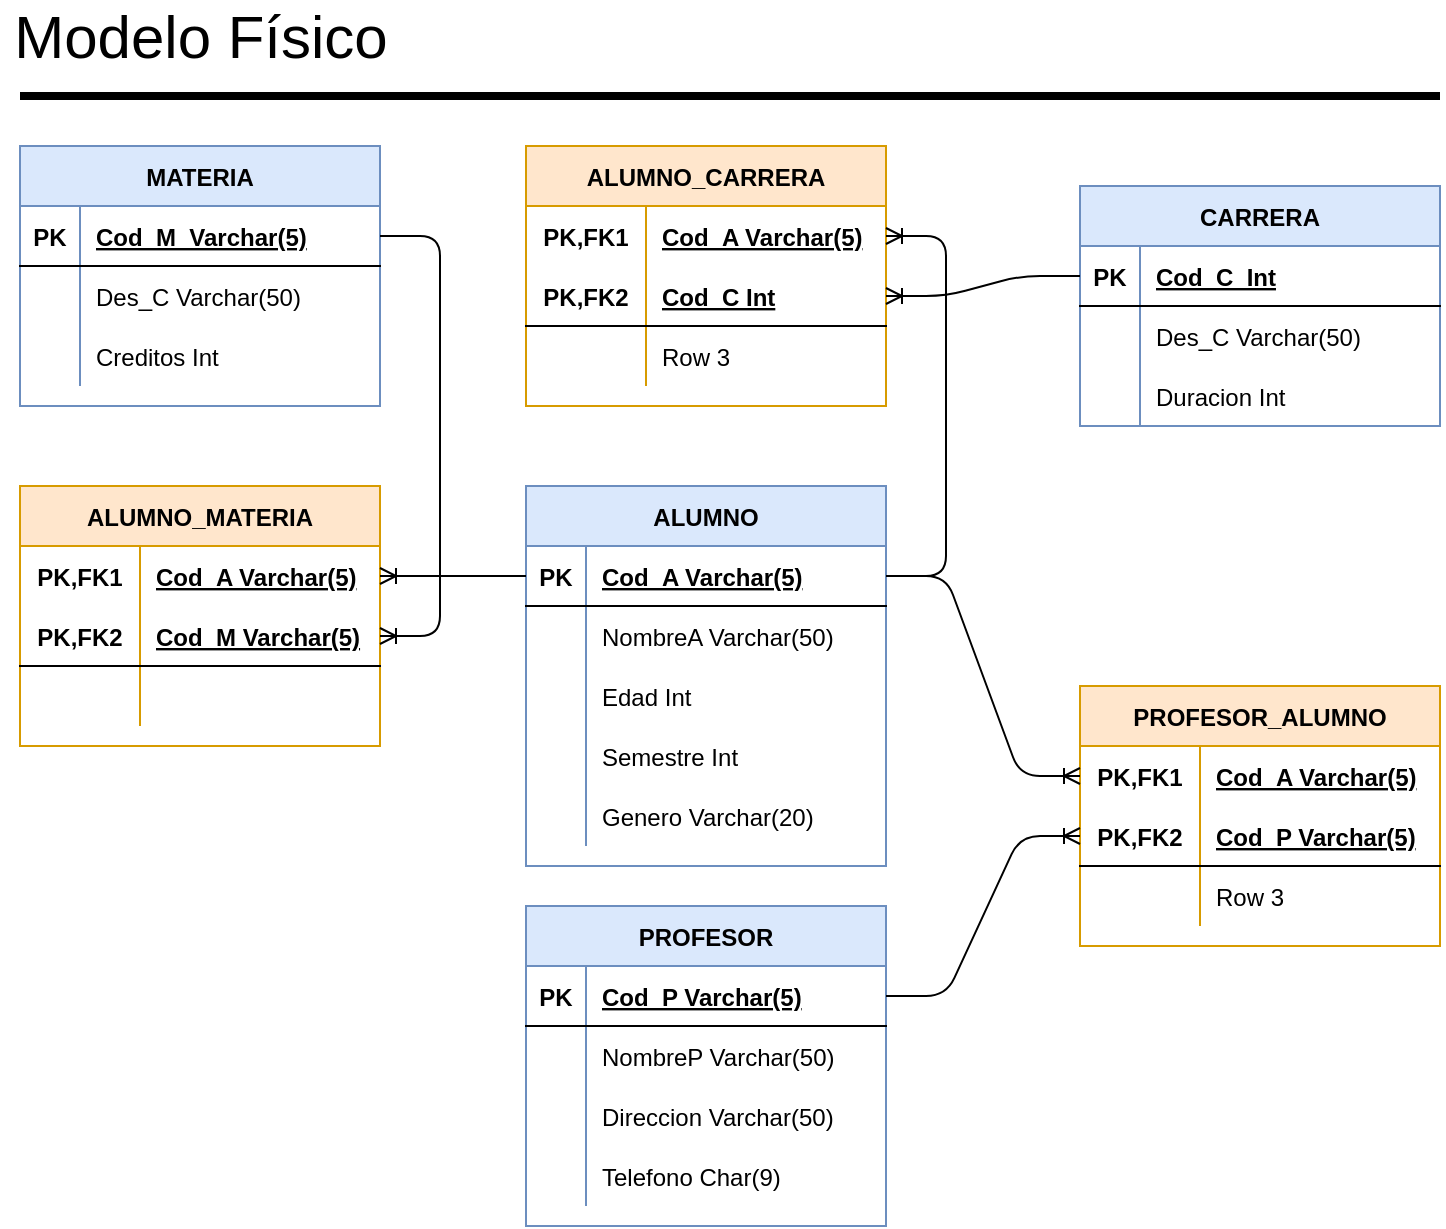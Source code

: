 <mxfile version="14.8.2" type="device"><diagram id="rN7gj7DNvEQvCT6dT8Ny" name="Page-1"><mxGraphModel dx="1296" dy="655" grid="1" gridSize="10" guides="1" tooltips="1" connect="1" arrows="1" fold="1" page="1" pageScale="1" pageWidth="827" pageHeight="1169" math="0" shadow="0"><root><mxCell id="0"/><mxCell id="1" parent="0"/><mxCell id="UxvKPdKaY-zQoh7P9vLV-1" value="&lt;font style=&quot;font-size: 30px&quot;&gt;Modelo Físico&lt;/font&gt;" style="text;html=1;align=center;verticalAlign=middle;resizable=0;points=[];autosize=1;strokeColor=none;" vertex="1" parent="1"><mxGeometry x="60" y="30" width="200" height="30" as="geometry"/></mxCell><mxCell id="UxvKPdKaY-zQoh7P9vLV-2" value="" style="line;strokeWidth=4;html=1;perimeter=backbonePerimeter;points=[];outlineConnect=0;" vertex="1" parent="1"><mxGeometry x="70" y="70" width="710" height="10" as="geometry"/></mxCell><mxCell id="UxvKPdKaY-zQoh7P9vLV-3" value="MATERIA" style="shape=table;startSize=30;container=1;collapsible=1;childLayout=tableLayout;fixedRows=1;rowLines=0;fontStyle=1;align=center;resizeLast=1;fillColor=#dae8fc;strokeColor=#6c8ebf;" vertex="1" parent="1"><mxGeometry x="70" y="100" width="180" height="130" as="geometry"/></mxCell><mxCell id="UxvKPdKaY-zQoh7P9vLV-4" value="" style="shape=partialRectangle;collapsible=0;dropTarget=0;pointerEvents=0;fillColor=none;top=0;left=0;bottom=1;right=0;points=[[0,0.5],[1,0.5]];portConstraint=eastwest;" vertex="1" parent="UxvKPdKaY-zQoh7P9vLV-3"><mxGeometry y="30" width="180" height="30" as="geometry"/></mxCell><mxCell id="UxvKPdKaY-zQoh7P9vLV-5" value="PK" style="shape=partialRectangle;connectable=0;fillColor=none;top=0;left=0;bottom=0;right=0;fontStyle=1;overflow=hidden;" vertex="1" parent="UxvKPdKaY-zQoh7P9vLV-4"><mxGeometry width="30" height="30" as="geometry"/></mxCell><mxCell id="UxvKPdKaY-zQoh7P9vLV-6" value="Cod_M  Varchar(5)" style="shape=partialRectangle;connectable=0;fillColor=none;top=0;left=0;bottom=0;right=0;align=left;spacingLeft=6;fontStyle=5;overflow=hidden;" vertex="1" parent="UxvKPdKaY-zQoh7P9vLV-4"><mxGeometry x="30" width="150" height="30" as="geometry"/></mxCell><mxCell id="UxvKPdKaY-zQoh7P9vLV-7" value="" style="shape=partialRectangle;collapsible=0;dropTarget=0;pointerEvents=0;fillColor=none;top=0;left=0;bottom=0;right=0;points=[[0,0.5],[1,0.5]];portConstraint=eastwest;" vertex="1" parent="UxvKPdKaY-zQoh7P9vLV-3"><mxGeometry y="60" width="180" height="30" as="geometry"/></mxCell><mxCell id="UxvKPdKaY-zQoh7P9vLV-8" value="" style="shape=partialRectangle;connectable=0;fillColor=none;top=0;left=0;bottom=0;right=0;editable=1;overflow=hidden;" vertex="1" parent="UxvKPdKaY-zQoh7P9vLV-7"><mxGeometry width="30" height="30" as="geometry"/></mxCell><mxCell id="UxvKPdKaY-zQoh7P9vLV-9" value="Des_C Varchar(50)" style="shape=partialRectangle;connectable=0;fillColor=none;top=0;left=0;bottom=0;right=0;align=left;spacingLeft=6;overflow=hidden;" vertex="1" parent="UxvKPdKaY-zQoh7P9vLV-7"><mxGeometry x="30" width="150" height="30" as="geometry"/></mxCell><mxCell id="UxvKPdKaY-zQoh7P9vLV-10" value="" style="shape=partialRectangle;collapsible=0;dropTarget=0;pointerEvents=0;fillColor=none;top=0;left=0;bottom=0;right=0;points=[[0,0.5],[1,0.5]];portConstraint=eastwest;" vertex="1" parent="UxvKPdKaY-zQoh7P9vLV-3"><mxGeometry y="90" width="180" height="30" as="geometry"/></mxCell><mxCell id="UxvKPdKaY-zQoh7P9vLV-11" value="" style="shape=partialRectangle;connectable=0;fillColor=none;top=0;left=0;bottom=0;right=0;editable=1;overflow=hidden;" vertex="1" parent="UxvKPdKaY-zQoh7P9vLV-10"><mxGeometry width="30" height="30" as="geometry"/></mxCell><mxCell id="UxvKPdKaY-zQoh7P9vLV-12" value="Creditos Int" style="shape=partialRectangle;connectable=0;fillColor=none;top=0;left=0;bottom=0;right=0;align=left;spacingLeft=6;overflow=hidden;" vertex="1" parent="UxvKPdKaY-zQoh7P9vLV-10"><mxGeometry x="30" width="150" height="30" as="geometry"/></mxCell><mxCell id="UxvKPdKaY-zQoh7P9vLV-16" value="CARRERA" style="shape=table;startSize=30;container=1;collapsible=1;childLayout=tableLayout;fixedRows=1;rowLines=0;fontStyle=1;align=center;resizeLast=1;fillColor=#dae8fc;strokeColor=#6c8ebf;" vertex="1" parent="1"><mxGeometry x="600" y="120" width="180" height="120" as="geometry"/></mxCell><mxCell id="UxvKPdKaY-zQoh7P9vLV-17" value="" style="shape=partialRectangle;collapsible=0;dropTarget=0;pointerEvents=0;fillColor=none;top=0;left=0;bottom=1;right=0;points=[[0,0.5],[1,0.5]];portConstraint=eastwest;" vertex="1" parent="UxvKPdKaY-zQoh7P9vLV-16"><mxGeometry y="30" width="180" height="30" as="geometry"/></mxCell><mxCell id="UxvKPdKaY-zQoh7P9vLV-18" value="PK" style="shape=partialRectangle;connectable=0;fillColor=none;top=0;left=0;bottom=0;right=0;fontStyle=1;overflow=hidden;" vertex="1" parent="UxvKPdKaY-zQoh7P9vLV-17"><mxGeometry width="30" height="30" as="geometry"/></mxCell><mxCell id="UxvKPdKaY-zQoh7P9vLV-19" value="Cod_C  Int" style="shape=partialRectangle;connectable=0;fillColor=none;top=0;left=0;bottom=0;right=0;align=left;spacingLeft=6;fontStyle=5;overflow=hidden;" vertex="1" parent="UxvKPdKaY-zQoh7P9vLV-17"><mxGeometry x="30" width="150" height="30" as="geometry"/></mxCell><mxCell id="UxvKPdKaY-zQoh7P9vLV-20" value="" style="shape=partialRectangle;collapsible=0;dropTarget=0;pointerEvents=0;fillColor=none;top=0;left=0;bottom=0;right=0;points=[[0,0.5],[1,0.5]];portConstraint=eastwest;" vertex="1" parent="UxvKPdKaY-zQoh7P9vLV-16"><mxGeometry y="60" width="180" height="30" as="geometry"/></mxCell><mxCell id="UxvKPdKaY-zQoh7P9vLV-21" value="" style="shape=partialRectangle;connectable=0;fillColor=none;top=0;left=0;bottom=0;right=0;editable=1;overflow=hidden;" vertex="1" parent="UxvKPdKaY-zQoh7P9vLV-20"><mxGeometry width="30" height="30" as="geometry"/></mxCell><mxCell id="UxvKPdKaY-zQoh7P9vLV-22" value="Des_C Varchar(50)" style="shape=partialRectangle;connectable=0;fillColor=none;top=0;left=0;bottom=0;right=0;align=left;spacingLeft=6;overflow=hidden;" vertex="1" parent="UxvKPdKaY-zQoh7P9vLV-20"><mxGeometry x="30" width="150" height="30" as="geometry"/></mxCell><mxCell id="UxvKPdKaY-zQoh7P9vLV-23" value="" style="shape=partialRectangle;collapsible=0;dropTarget=0;pointerEvents=0;fillColor=none;top=0;left=0;bottom=0;right=0;points=[[0,0.5],[1,0.5]];portConstraint=eastwest;" vertex="1" parent="UxvKPdKaY-zQoh7P9vLV-16"><mxGeometry y="90" width="180" height="30" as="geometry"/></mxCell><mxCell id="UxvKPdKaY-zQoh7P9vLV-24" value="" style="shape=partialRectangle;connectable=0;fillColor=none;top=0;left=0;bottom=0;right=0;editable=1;overflow=hidden;" vertex="1" parent="UxvKPdKaY-zQoh7P9vLV-23"><mxGeometry width="30" height="30" as="geometry"/></mxCell><mxCell id="UxvKPdKaY-zQoh7P9vLV-25" value="Duracion Int" style="shape=partialRectangle;connectable=0;fillColor=none;top=0;left=0;bottom=0;right=0;align=left;spacingLeft=6;overflow=hidden;" vertex="1" parent="UxvKPdKaY-zQoh7P9vLV-23"><mxGeometry x="30" width="150" height="30" as="geometry"/></mxCell><mxCell id="UxvKPdKaY-zQoh7P9vLV-29" value="ALUMNO" style="shape=table;startSize=30;container=1;collapsible=1;childLayout=tableLayout;fixedRows=1;rowLines=0;fontStyle=1;align=center;resizeLast=1;fillColor=#dae8fc;strokeColor=#6c8ebf;" vertex="1" parent="1"><mxGeometry x="323" y="270" width="180" height="190" as="geometry"/></mxCell><mxCell id="UxvKPdKaY-zQoh7P9vLV-30" value="" style="shape=partialRectangle;collapsible=0;dropTarget=0;pointerEvents=0;fillColor=none;top=0;left=0;bottom=1;right=0;points=[[0,0.5],[1,0.5]];portConstraint=eastwest;" vertex="1" parent="UxvKPdKaY-zQoh7P9vLV-29"><mxGeometry y="30" width="180" height="30" as="geometry"/></mxCell><mxCell id="UxvKPdKaY-zQoh7P9vLV-31" value="PK" style="shape=partialRectangle;connectable=0;fillColor=none;top=0;left=0;bottom=0;right=0;fontStyle=1;overflow=hidden;" vertex="1" parent="UxvKPdKaY-zQoh7P9vLV-30"><mxGeometry width="30" height="30" as="geometry"/></mxCell><mxCell id="UxvKPdKaY-zQoh7P9vLV-32" value="Cod_A Varchar(5)" style="shape=partialRectangle;connectable=0;fillColor=none;top=0;left=0;bottom=0;right=0;align=left;spacingLeft=6;fontStyle=5;overflow=hidden;" vertex="1" parent="UxvKPdKaY-zQoh7P9vLV-30"><mxGeometry x="30" width="150" height="30" as="geometry"/></mxCell><mxCell id="UxvKPdKaY-zQoh7P9vLV-33" value="" style="shape=partialRectangle;collapsible=0;dropTarget=0;pointerEvents=0;fillColor=none;top=0;left=0;bottom=0;right=0;points=[[0,0.5],[1,0.5]];portConstraint=eastwest;" vertex="1" parent="UxvKPdKaY-zQoh7P9vLV-29"><mxGeometry y="60" width="180" height="30" as="geometry"/></mxCell><mxCell id="UxvKPdKaY-zQoh7P9vLV-34" value="" style="shape=partialRectangle;connectable=0;fillColor=none;top=0;left=0;bottom=0;right=0;editable=1;overflow=hidden;" vertex="1" parent="UxvKPdKaY-zQoh7P9vLV-33"><mxGeometry width="30" height="30" as="geometry"/></mxCell><mxCell id="UxvKPdKaY-zQoh7P9vLV-35" value="NombreA Varchar(50)" style="shape=partialRectangle;connectable=0;fillColor=none;top=0;left=0;bottom=0;right=0;align=left;spacingLeft=6;overflow=hidden;" vertex="1" parent="UxvKPdKaY-zQoh7P9vLV-33"><mxGeometry x="30" width="150" height="30" as="geometry"/></mxCell><mxCell id="UxvKPdKaY-zQoh7P9vLV-36" value="" style="shape=partialRectangle;collapsible=0;dropTarget=0;pointerEvents=0;fillColor=none;top=0;left=0;bottom=0;right=0;points=[[0,0.5],[1,0.5]];portConstraint=eastwest;" vertex="1" parent="UxvKPdKaY-zQoh7P9vLV-29"><mxGeometry y="90" width="180" height="30" as="geometry"/></mxCell><mxCell id="UxvKPdKaY-zQoh7P9vLV-37" value="" style="shape=partialRectangle;connectable=0;fillColor=none;top=0;left=0;bottom=0;right=0;editable=1;overflow=hidden;" vertex="1" parent="UxvKPdKaY-zQoh7P9vLV-36"><mxGeometry width="30" height="30" as="geometry"/></mxCell><mxCell id="UxvKPdKaY-zQoh7P9vLV-38" value="Edad Int" style="shape=partialRectangle;connectable=0;fillColor=none;top=0;left=0;bottom=0;right=0;align=left;spacingLeft=6;overflow=hidden;" vertex="1" parent="UxvKPdKaY-zQoh7P9vLV-36"><mxGeometry x="30" width="150" height="30" as="geometry"/></mxCell><mxCell id="UxvKPdKaY-zQoh7P9vLV-39" value="" style="shape=partialRectangle;collapsible=0;dropTarget=0;pointerEvents=0;fillColor=none;top=0;left=0;bottom=0;right=0;points=[[0,0.5],[1,0.5]];portConstraint=eastwest;" vertex="1" parent="UxvKPdKaY-zQoh7P9vLV-29"><mxGeometry y="120" width="180" height="30" as="geometry"/></mxCell><mxCell id="UxvKPdKaY-zQoh7P9vLV-40" value="" style="shape=partialRectangle;connectable=0;fillColor=none;top=0;left=0;bottom=0;right=0;editable=1;overflow=hidden;" vertex="1" parent="UxvKPdKaY-zQoh7P9vLV-39"><mxGeometry width="30" height="30" as="geometry"/></mxCell><mxCell id="UxvKPdKaY-zQoh7P9vLV-41" value="Semestre Int" style="shape=partialRectangle;connectable=0;fillColor=none;top=0;left=0;bottom=0;right=0;align=left;spacingLeft=6;overflow=hidden;" vertex="1" parent="UxvKPdKaY-zQoh7P9vLV-39"><mxGeometry x="30" width="150" height="30" as="geometry"/></mxCell><mxCell id="UxvKPdKaY-zQoh7P9vLV-74" value="" style="shape=partialRectangle;collapsible=0;dropTarget=0;pointerEvents=0;fillColor=none;top=0;left=0;bottom=0;right=0;points=[[0,0.5],[1,0.5]];portConstraint=eastwest;" vertex="1" parent="UxvKPdKaY-zQoh7P9vLV-29"><mxGeometry y="150" width="180" height="30" as="geometry"/></mxCell><mxCell id="UxvKPdKaY-zQoh7P9vLV-75" value="" style="shape=partialRectangle;connectable=0;fillColor=none;top=0;left=0;bottom=0;right=0;editable=1;overflow=hidden;" vertex="1" parent="UxvKPdKaY-zQoh7P9vLV-74"><mxGeometry width="30" height="30" as="geometry"/></mxCell><mxCell id="UxvKPdKaY-zQoh7P9vLV-76" value="Genero Varchar(20)" style="shape=partialRectangle;connectable=0;fillColor=none;top=0;left=0;bottom=0;right=0;align=left;spacingLeft=6;overflow=hidden;" vertex="1" parent="UxvKPdKaY-zQoh7P9vLV-74"><mxGeometry x="30" width="150" height="30" as="geometry"/></mxCell><mxCell id="UxvKPdKaY-zQoh7P9vLV-43" value="PROFESOR" style="shape=table;startSize=30;container=1;collapsible=1;childLayout=tableLayout;fixedRows=1;rowLines=0;fontStyle=1;align=center;resizeLast=1;fillColor=#dae8fc;strokeColor=#6c8ebf;" vertex="1" parent="1"><mxGeometry x="323" y="480" width="180" height="160" as="geometry"/></mxCell><mxCell id="UxvKPdKaY-zQoh7P9vLV-44" value="" style="shape=partialRectangle;collapsible=0;dropTarget=0;pointerEvents=0;fillColor=none;top=0;left=0;bottom=1;right=0;points=[[0,0.5],[1,0.5]];portConstraint=eastwest;" vertex="1" parent="UxvKPdKaY-zQoh7P9vLV-43"><mxGeometry y="30" width="180" height="30" as="geometry"/></mxCell><mxCell id="UxvKPdKaY-zQoh7P9vLV-45" value="PK" style="shape=partialRectangle;connectable=0;fillColor=none;top=0;left=0;bottom=0;right=0;fontStyle=1;overflow=hidden;" vertex="1" parent="UxvKPdKaY-zQoh7P9vLV-44"><mxGeometry width="30" height="30" as="geometry"/></mxCell><mxCell id="UxvKPdKaY-zQoh7P9vLV-46" value="Cod_P Varchar(5)" style="shape=partialRectangle;connectable=0;fillColor=none;top=0;left=0;bottom=0;right=0;align=left;spacingLeft=6;fontStyle=5;overflow=hidden;" vertex="1" parent="UxvKPdKaY-zQoh7P9vLV-44"><mxGeometry x="30" width="150" height="30" as="geometry"/></mxCell><mxCell id="UxvKPdKaY-zQoh7P9vLV-47" value="" style="shape=partialRectangle;collapsible=0;dropTarget=0;pointerEvents=0;fillColor=none;top=0;left=0;bottom=0;right=0;points=[[0,0.5],[1,0.5]];portConstraint=eastwest;" vertex="1" parent="UxvKPdKaY-zQoh7P9vLV-43"><mxGeometry y="60" width="180" height="30" as="geometry"/></mxCell><mxCell id="UxvKPdKaY-zQoh7P9vLV-48" value="" style="shape=partialRectangle;connectable=0;fillColor=none;top=0;left=0;bottom=0;right=0;editable=1;overflow=hidden;" vertex="1" parent="UxvKPdKaY-zQoh7P9vLV-47"><mxGeometry width="30" height="30" as="geometry"/></mxCell><mxCell id="UxvKPdKaY-zQoh7P9vLV-49" value="NombreP Varchar(50)" style="shape=partialRectangle;connectable=0;fillColor=none;top=0;left=0;bottom=0;right=0;align=left;spacingLeft=6;overflow=hidden;" vertex="1" parent="UxvKPdKaY-zQoh7P9vLV-47"><mxGeometry x="30" width="150" height="30" as="geometry"/></mxCell><mxCell id="UxvKPdKaY-zQoh7P9vLV-50" value="" style="shape=partialRectangle;collapsible=0;dropTarget=0;pointerEvents=0;fillColor=none;top=0;left=0;bottom=0;right=0;points=[[0,0.5],[1,0.5]];portConstraint=eastwest;" vertex="1" parent="UxvKPdKaY-zQoh7P9vLV-43"><mxGeometry y="90" width="180" height="30" as="geometry"/></mxCell><mxCell id="UxvKPdKaY-zQoh7P9vLV-51" value="" style="shape=partialRectangle;connectable=0;fillColor=none;top=0;left=0;bottom=0;right=0;editable=1;overflow=hidden;" vertex="1" parent="UxvKPdKaY-zQoh7P9vLV-50"><mxGeometry width="30" height="30" as="geometry"/></mxCell><mxCell id="UxvKPdKaY-zQoh7P9vLV-52" value="Direccion Varchar(50)" style="shape=partialRectangle;connectable=0;fillColor=none;top=0;left=0;bottom=0;right=0;align=left;spacingLeft=6;overflow=hidden;" vertex="1" parent="UxvKPdKaY-zQoh7P9vLV-50"><mxGeometry x="30" width="150" height="30" as="geometry"/></mxCell><mxCell id="UxvKPdKaY-zQoh7P9vLV-96" value="" style="shape=partialRectangle;collapsible=0;dropTarget=0;pointerEvents=0;fillColor=none;top=0;left=0;bottom=0;right=0;points=[[0,0.5],[1,0.5]];portConstraint=eastwest;" vertex="1" parent="UxvKPdKaY-zQoh7P9vLV-43"><mxGeometry y="120" width="180" height="30" as="geometry"/></mxCell><mxCell id="UxvKPdKaY-zQoh7P9vLV-97" value="" style="shape=partialRectangle;connectable=0;fillColor=none;top=0;left=0;bottom=0;right=0;editable=1;overflow=hidden;" vertex="1" parent="UxvKPdKaY-zQoh7P9vLV-96"><mxGeometry width="30" height="30" as="geometry"/></mxCell><mxCell id="UxvKPdKaY-zQoh7P9vLV-98" value="Telefono Char(9)" style="shape=partialRectangle;connectable=0;fillColor=none;top=0;left=0;bottom=0;right=0;align=left;spacingLeft=6;overflow=hidden;" vertex="1" parent="UxvKPdKaY-zQoh7P9vLV-96"><mxGeometry x="30" width="150" height="30" as="geometry"/></mxCell><mxCell id="UxvKPdKaY-zQoh7P9vLV-56" value="ALUMNO_MATERIA" style="shape=table;startSize=30;container=1;collapsible=1;childLayout=tableLayout;fixedRows=1;rowLines=0;fontStyle=1;align=center;resizeLast=1;fillColor=#ffe6cc;strokeColor=#d79b00;" vertex="1" parent="1"><mxGeometry x="70" y="270" width="180" height="130" as="geometry"/></mxCell><mxCell id="UxvKPdKaY-zQoh7P9vLV-57" value="" style="shape=partialRectangle;collapsible=0;dropTarget=0;pointerEvents=0;fillColor=none;top=0;left=0;bottom=0;right=0;points=[[0,0.5],[1,0.5]];portConstraint=eastwest;" vertex="1" parent="UxvKPdKaY-zQoh7P9vLV-56"><mxGeometry y="30" width="180" height="30" as="geometry"/></mxCell><mxCell id="UxvKPdKaY-zQoh7P9vLV-58" value="PK,FK1" style="shape=partialRectangle;connectable=0;fillColor=none;top=0;left=0;bottom=0;right=0;fontStyle=1;overflow=hidden;" vertex="1" parent="UxvKPdKaY-zQoh7P9vLV-57"><mxGeometry width="60" height="30" as="geometry"/></mxCell><mxCell id="UxvKPdKaY-zQoh7P9vLV-59" value="Cod_A Varchar(5)" style="shape=partialRectangle;connectable=0;fillColor=none;top=0;left=0;bottom=0;right=0;align=left;spacingLeft=6;fontStyle=5;overflow=hidden;" vertex="1" parent="UxvKPdKaY-zQoh7P9vLV-57"><mxGeometry x="60" width="120" height="30" as="geometry"/></mxCell><mxCell id="UxvKPdKaY-zQoh7P9vLV-60" value="" style="shape=partialRectangle;collapsible=0;dropTarget=0;pointerEvents=0;fillColor=none;top=0;left=0;bottom=1;right=0;points=[[0,0.5],[1,0.5]];portConstraint=eastwest;" vertex="1" parent="UxvKPdKaY-zQoh7P9vLV-56"><mxGeometry y="60" width="180" height="30" as="geometry"/></mxCell><mxCell id="UxvKPdKaY-zQoh7P9vLV-61" value="PK,FK2" style="shape=partialRectangle;connectable=0;fillColor=none;top=0;left=0;bottom=0;right=0;fontStyle=1;overflow=hidden;" vertex="1" parent="UxvKPdKaY-zQoh7P9vLV-60"><mxGeometry width="60" height="30" as="geometry"/></mxCell><mxCell id="UxvKPdKaY-zQoh7P9vLV-62" value="Cod_M Varchar(5)" style="shape=partialRectangle;connectable=0;fillColor=none;top=0;left=0;bottom=0;right=0;align=left;spacingLeft=6;fontStyle=5;overflow=hidden;" vertex="1" parent="UxvKPdKaY-zQoh7P9vLV-60"><mxGeometry x="60" width="120" height="30" as="geometry"/></mxCell><mxCell id="UxvKPdKaY-zQoh7P9vLV-63" value="" style="shape=partialRectangle;collapsible=0;dropTarget=0;pointerEvents=0;fillColor=none;top=0;left=0;bottom=0;right=0;points=[[0,0.5],[1,0.5]];portConstraint=eastwest;" vertex="1" parent="UxvKPdKaY-zQoh7P9vLV-56"><mxGeometry y="90" width="180" height="30" as="geometry"/></mxCell><mxCell id="UxvKPdKaY-zQoh7P9vLV-64" value="" style="shape=partialRectangle;connectable=0;fillColor=none;top=0;left=0;bottom=0;right=0;editable=1;overflow=hidden;" vertex="1" parent="UxvKPdKaY-zQoh7P9vLV-63"><mxGeometry width="60" height="30" as="geometry"/></mxCell><mxCell id="UxvKPdKaY-zQoh7P9vLV-65" value="" style="shape=partialRectangle;connectable=0;fillColor=none;top=0;left=0;bottom=0;right=0;align=left;spacingLeft=6;overflow=hidden;" vertex="1" parent="UxvKPdKaY-zQoh7P9vLV-63"><mxGeometry x="60" width="120" height="30" as="geometry"/></mxCell><mxCell id="UxvKPdKaY-zQoh7P9vLV-78" value="" style="edgeStyle=entityRelationEdgeStyle;fontSize=12;html=1;endArrow=ERoneToMany;exitX=0;exitY=0.5;exitDx=0;exitDy=0;" edge="1" parent="1" source="UxvKPdKaY-zQoh7P9vLV-30" target="UxvKPdKaY-zQoh7P9vLV-57"><mxGeometry width="100" height="100" relative="1" as="geometry"><mxPoint x="340" y="370" as="sourcePoint"/><mxPoint x="440" y="270" as="targetPoint"/></mxGeometry></mxCell><mxCell id="UxvKPdKaY-zQoh7P9vLV-80" value="" style="edgeStyle=entityRelationEdgeStyle;fontSize=12;html=1;endArrow=ERoneToMany;" edge="1" parent="1" source="UxvKPdKaY-zQoh7P9vLV-4" target="UxvKPdKaY-zQoh7P9vLV-60"><mxGeometry width="100" height="100" relative="1" as="geometry"><mxPoint x="90" y="450" as="sourcePoint"/><mxPoint x="190" y="350" as="targetPoint"/></mxGeometry></mxCell><mxCell id="UxvKPdKaY-zQoh7P9vLV-81" value="ALUMNO_CARRERA" style="shape=table;startSize=30;container=1;collapsible=1;childLayout=tableLayout;fixedRows=1;rowLines=0;fontStyle=1;align=center;resizeLast=1;fillColor=#ffe6cc;strokeColor=#d79b00;" vertex="1" parent="1"><mxGeometry x="323" y="100" width="180" height="130" as="geometry"/></mxCell><mxCell id="UxvKPdKaY-zQoh7P9vLV-82" value="" style="shape=partialRectangle;collapsible=0;dropTarget=0;pointerEvents=0;fillColor=none;top=0;left=0;bottom=0;right=0;points=[[0,0.5],[1,0.5]];portConstraint=eastwest;" vertex="1" parent="UxvKPdKaY-zQoh7P9vLV-81"><mxGeometry y="30" width="180" height="30" as="geometry"/></mxCell><mxCell id="UxvKPdKaY-zQoh7P9vLV-83" value="PK,FK1" style="shape=partialRectangle;connectable=0;fillColor=none;top=0;left=0;bottom=0;right=0;fontStyle=1;overflow=hidden;" vertex="1" parent="UxvKPdKaY-zQoh7P9vLV-82"><mxGeometry width="60" height="30" as="geometry"/></mxCell><mxCell id="UxvKPdKaY-zQoh7P9vLV-84" value="Cod_A Varchar(5)" style="shape=partialRectangle;connectable=0;fillColor=none;top=0;left=0;bottom=0;right=0;align=left;spacingLeft=6;fontStyle=5;overflow=hidden;" vertex="1" parent="UxvKPdKaY-zQoh7P9vLV-82"><mxGeometry x="60" width="120" height="30" as="geometry"/></mxCell><mxCell id="UxvKPdKaY-zQoh7P9vLV-85" value="" style="shape=partialRectangle;collapsible=0;dropTarget=0;pointerEvents=0;fillColor=none;top=0;left=0;bottom=1;right=0;points=[[0,0.5],[1,0.5]];portConstraint=eastwest;" vertex="1" parent="UxvKPdKaY-zQoh7P9vLV-81"><mxGeometry y="60" width="180" height="30" as="geometry"/></mxCell><mxCell id="UxvKPdKaY-zQoh7P9vLV-86" value="PK,FK2" style="shape=partialRectangle;connectable=0;fillColor=none;top=0;left=0;bottom=0;right=0;fontStyle=1;overflow=hidden;" vertex="1" parent="UxvKPdKaY-zQoh7P9vLV-85"><mxGeometry width="60" height="30" as="geometry"/></mxCell><mxCell id="UxvKPdKaY-zQoh7P9vLV-87" value="Cod_C Int" style="shape=partialRectangle;connectable=0;fillColor=none;top=0;left=0;bottom=0;right=0;align=left;spacingLeft=6;fontStyle=5;overflow=hidden;" vertex="1" parent="UxvKPdKaY-zQoh7P9vLV-85"><mxGeometry x="60" width="120" height="30" as="geometry"/></mxCell><mxCell id="UxvKPdKaY-zQoh7P9vLV-88" value="" style="shape=partialRectangle;collapsible=0;dropTarget=0;pointerEvents=0;fillColor=none;top=0;left=0;bottom=0;right=0;points=[[0,0.5],[1,0.5]];portConstraint=eastwest;" vertex="1" parent="UxvKPdKaY-zQoh7P9vLV-81"><mxGeometry y="90" width="180" height="30" as="geometry"/></mxCell><mxCell id="UxvKPdKaY-zQoh7P9vLV-89" value="" style="shape=partialRectangle;connectable=0;fillColor=none;top=0;left=0;bottom=0;right=0;editable=1;overflow=hidden;" vertex="1" parent="UxvKPdKaY-zQoh7P9vLV-88"><mxGeometry width="60" height="30" as="geometry"/></mxCell><mxCell id="UxvKPdKaY-zQoh7P9vLV-90" value="Row 3" style="shape=partialRectangle;connectable=0;fillColor=none;top=0;left=0;bottom=0;right=0;align=left;spacingLeft=6;overflow=hidden;" vertex="1" parent="UxvKPdKaY-zQoh7P9vLV-88"><mxGeometry x="60" width="120" height="30" as="geometry"/></mxCell><mxCell id="UxvKPdKaY-zQoh7P9vLV-94" value="" style="edgeStyle=entityRelationEdgeStyle;fontSize=12;html=1;endArrow=ERoneToMany;" edge="1" parent="1" source="UxvKPdKaY-zQoh7P9vLV-17" target="UxvKPdKaY-zQoh7P9vLV-85"><mxGeometry width="100" height="100" relative="1" as="geometry"><mxPoint x="540" y="370" as="sourcePoint"/><mxPoint x="640" y="270" as="targetPoint"/></mxGeometry></mxCell><mxCell id="UxvKPdKaY-zQoh7P9vLV-95" value="" style="edgeStyle=entityRelationEdgeStyle;fontSize=12;html=1;endArrow=ERoneToMany;" edge="1" parent="1" source="UxvKPdKaY-zQoh7P9vLV-30" target="UxvKPdKaY-zQoh7P9vLV-82"><mxGeometry width="100" height="100" relative="1" as="geometry"><mxPoint x="510" y="310" as="sourcePoint"/><mxPoint x="610" y="210" as="targetPoint"/></mxGeometry></mxCell><mxCell id="UxvKPdKaY-zQoh7P9vLV-99" value="PROFESOR_ALUMNO" style="shape=table;startSize=30;container=1;collapsible=1;childLayout=tableLayout;fixedRows=1;rowLines=0;fontStyle=1;align=center;resizeLast=1;fillColor=#ffe6cc;strokeColor=#d79b00;" vertex="1" parent="1"><mxGeometry x="600" y="370" width="180" height="130" as="geometry"/></mxCell><mxCell id="UxvKPdKaY-zQoh7P9vLV-100" value="" style="shape=partialRectangle;collapsible=0;dropTarget=0;pointerEvents=0;fillColor=none;top=0;left=0;bottom=0;right=0;points=[[0,0.5],[1,0.5]];portConstraint=eastwest;" vertex="1" parent="UxvKPdKaY-zQoh7P9vLV-99"><mxGeometry y="30" width="180" height="30" as="geometry"/></mxCell><mxCell id="UxvKPdKaY-zQoh7P9vLV-101" value="PK,FK1" style="shape=partialRectangle;connectable=0;fillColor=none;top=0;left=0;bottom=0;right=0;fontStyle=1;overflow=hidden;" vertex="1" parent="UxvKPdKaY-zQoh7P9vLV-100"><mxGeometry width="60" height="30" as="geometry"/></mxCell><mxCell id="UxvKPdKaY-zQoh7P9vLV-102" value="Cod_A Varchar(5)" style="shape=partialRectangle;connectable=0;fillColor=none;top=0;left=0;bottom=0;right=0;align=left;spacingLeft=6;fontStyle=5;overflow=hidden;" vertex="1" parent="UxvKPdKaY-zQoh7P9vLV-100"><mxGeometry x="60" width="120" height="30" as="geometry"/></mxCell><mxCell id="UxvKPdKaY-zQoh7P9vLV-103" value="" style="shape=partialRectangle;collapsible=0;dropTarget=0;pointerEvents=0;fillColor=none;top=0;left=0;bottom=1;right=0;points=[[0,0.5],[1,0.5]];portConstraint=eastwest;" vertex="1" parent="UxvKPdKaY-zQoh7P9vLV-99"><mxGeometry y="60" width="180" height="30" as="geometry"/></mxCell><mxCell id="UxvKPdKaY-zQoh7P9vLV-104" value="PK,FK2" style="shape=partialRectangle;connectable=0;fillColor=none;top=0;left=0;bottom=0;right=0;fontStyle=1;overflow=hidden;" vertex="1" parent="UxvKPdKaY-zQoh7P9vLV-103"><mxGeometry width="60" height="30" as="geometry"/></mxCell><mxCell id="UxvKPdKaY-zQoh7P9vLV-105" value="Cod_P Varchar(5)" style="shape=partialRectangle;connectable=0;fillColor=none;top=0;left=0;bottom=0;right=0;align=left;spacingLeft=6;fontStyle=5;overflow=hidden;" vertex="1" parent="UxvKPdKaY-zQoh7P9vLV-103"><mxGeometry x="60" width="120" height="30" as="geometry"/></mxCell><mxCell id="UxvKPdKaY-zQoh7P9vLV-106" value="" style="shape=partialRectangle;collapsible=0;dropTarget=0;pointerEvents=0;fillColor=none;top=0;left=0;bottom=0;right=0;points=[[0,0.5],[1,0.5]];portConstraint=eastwest;" vertex="1" parent="UxvKPdKaY-zQoh7P9vLV-99"><mxGeometry y="90" width="180" height="30" as="geometry"/></mxCell><mxCell id="UxvKPdKaY-zQoh7P9vLV-107" value="" style="shape=partialRectangle;connectable=0;fillColor=none;top=0;left=0;bottom=0;right=0;editable=1;overflow=hidden;" vertex="1" parent="UxvKPdKaY-zQoh7P9vLV-106"><mxGeometry width="60" height="30" as="geometry"/></mxCell><mxCell id="UxvKPdKaY-zQoh7P9vLV-108" value="Row 3" style="shape=partialRectangle;connectable=0;fillColor=none;top=0;left=0;bottom=0;right=0;align=left;spacingLeft=6;overflow=hidden;" vertex="1" parent="UxvKPdKaY-zQoh7P9vLV-106"><mxGeometry x="60" width="120" height="30" as="geometry"/></mxCell><mxCell id="UxvKPdKaY-zQoh7P9vLV-112" value="" style="edgeStyle=entityRelationEdgeStyle;fontSize=12;html=1;endArrow=ERoneToMany;" edge="1" parent="1" source="UxvKPdKaY-zQoh7P9vLV-30" target="UxvKPdKaY-zQoh7P9vLV-100"><mxGeometry width="100" height="100" relative="1" as="geometry"><mxPoint x="530" y="370" as="sourcePoint"/><mxPoint x="630" y="270" as="targetPoint"/></mxGeometry></mxCell><mxCell id="UxvKPdKaY-zQoh7P9vLV-113" value="" style="edgeStyle=entityRelationEdgeStyle;fontSize=12;html=1;endArrow=ERoneToMany;" edge="1" parent="1" source="UxvKPdKaY-zQoh7P9vLV-44" target="UxvKPdKaY-zQoh7P9vLV-103"><mxGeometry width="100" height="100" relative="1" as="geometry"><mxPoint x="520" y="520" as="sourcePoint"/><mxPoint x="620" y="420" as="targetPoint"/></mxGeometry></mxCell></root></mxGraphModel></diagram></mxfile>